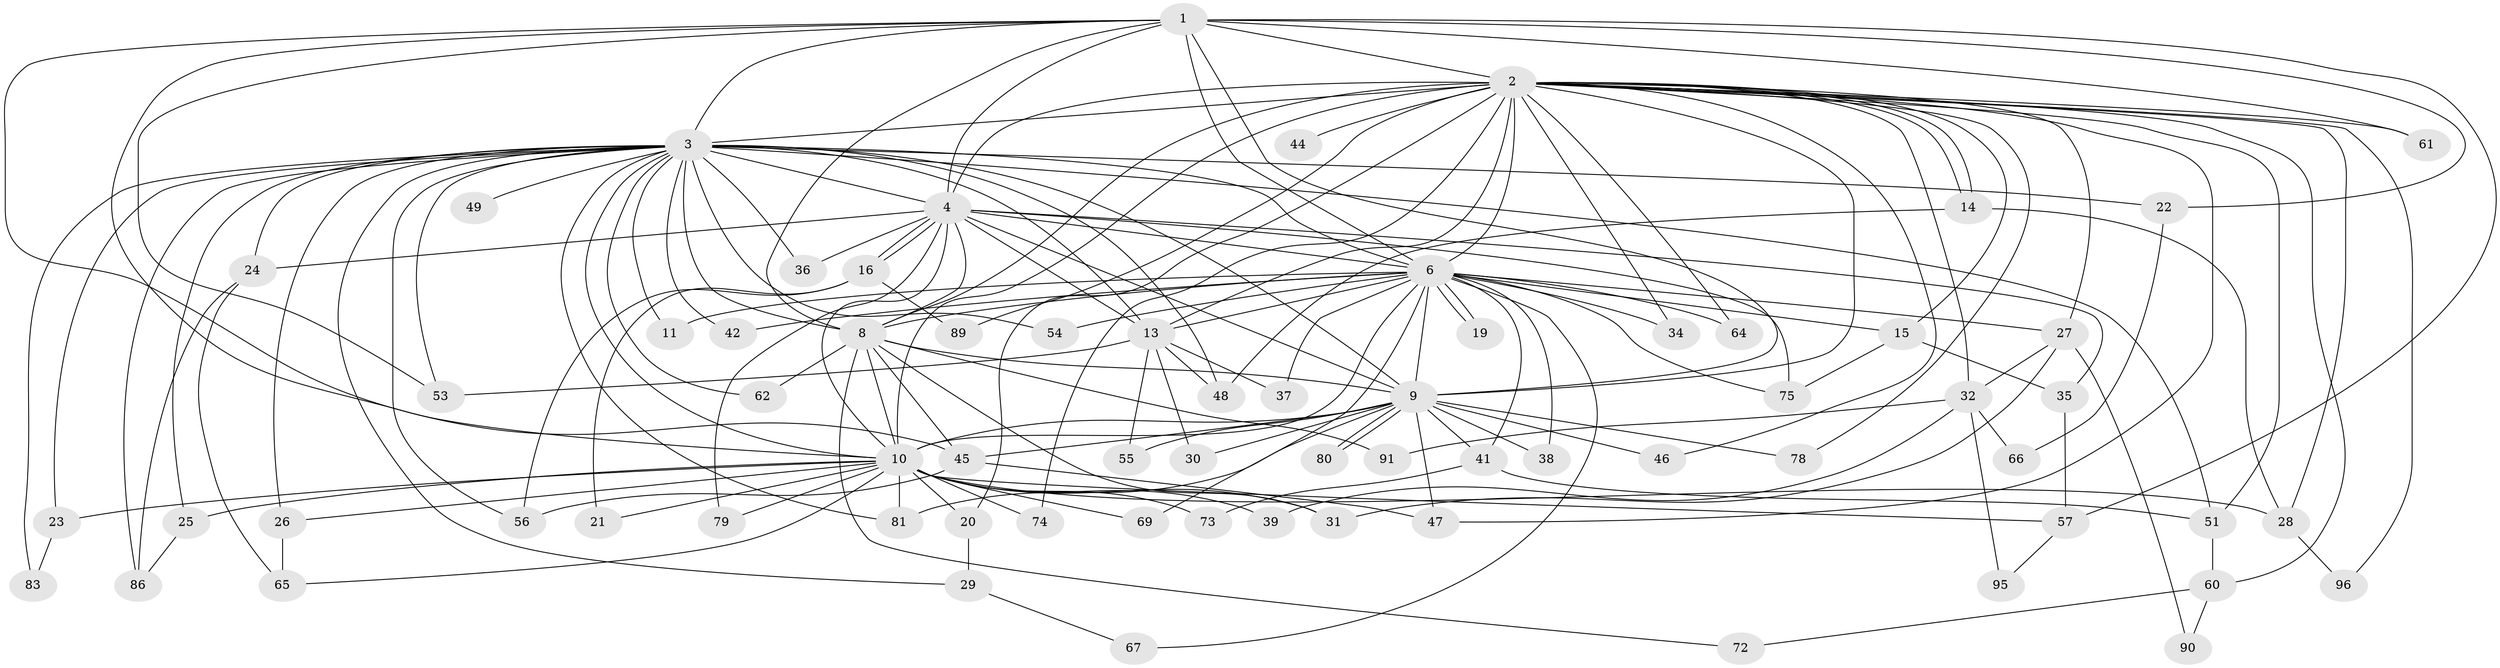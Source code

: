 // original degree distribution, {15: 0.010416666666666666, 19: 0.010416666666666666, 16: 0.020833333333333332, 17: 0.010416666666666666, 24: 0.010416666666666666, 25: 0.010416666666666666, 21: 0.010416666666666666, 22: 0.020833333333333332, 2: 0.5208333333333334, 7: 0.020833333333333332, 9: 0.010416666666666666, 4: 0.07291666666666667, 5: 0.041666666666666664, 3: 0.22916666666666666}
// Generated by graph-tools (version 1.1) at 2025/11/02/27/25 16:11:06]
// undirected, 70 vertices, 165 edges
graph export_dot {
graph [start="1"]
  node [color=gray90,style=filled];
  1 [super="+52"];
  2 [super="+7"];
  3 [super="+5"];
  4 [super="+92"];
  6 [super="+12"];
  8 [super="+17"];
  9 [super="+50"];
  10 [super="+40"];
  11;
  13 [super="+18"];
  14;
  15 [super="+43"];
  16;
  19;
  20;
  21;
  22;
  23;
  24;
  25 [super="+93"];
  26;
  27 [super="+33"];
  28 [super="+76"];
  29;
  30;
  31;
  32 [super="+88"];
  34;
  35;
  36;
  37;
  38;
  39;
  41;
  42;
  44;
  45 [super="+70"];
  46;
  47 [super="+77"];
  48 [super="+58"];
  49;
  51 [super="+85"];
  53 [super="+63"];
  54;
  55;
  56 [super="+87"];
  57 [super="+59"];
  60;
  61;
  62 [super="+82"];
  64;
  65 [super="+68"];
  66;
  67;
  69 [super="+71"];
  72;
  73;
  74;
  75 [super="+94"];
  78;
  79;
  80;
  81 [super="+84"];
  83;
  86;
  89;
  90;
  91;
  95;
  96;
  1 -- 2 [weight=2];
  1 -- 3 [weight=2];
  1 -- 4;
  1 -- 6 [weight=2];
  1 -- 8;
  1 -- 9;
  1 -- 10;
  1 -- 22;
  1 -- 57;
  1 -- 61;
  1 -- 53;
  1 -- 45;
  2 -- 3 [weight=4];
  2 -- 4 [weight=2];
  2 -- 6 [weight=2];
  2 -- 8 [weight=2];
  2 -- 9 [weight=2];
  2 -- 10 [weight=2];
  2 -- 14;
  2 -- 14;
  2 -- 20;
  2 -- 27;
  2 -- 32 [weight=2];
  2 -- 60;
  2 -- 74;
  2 -- 78;
  2 -- 89;
  2 -- 64;
  2 -- 13;
  2 -- 15;
  2 -- 28;
  2 -- 96;
  2 -- 34;
  2 -- 44;
  2 -- 46;
  2 -- 51;
  2 -- 61;
  2 -- 47;
  3 -- 4 [weight=2];
  3 -- 6 [weight=2];
  3 -- 8 [weight=3];
  3 -- 9 [weight=2];
  3 -- 10 [weight=2];
  3 -- 11;
  3 -- 23;
  3 -- 24;
  3 -- 36;
  3 -- 53;
  3 -- 83;
  3 -- 13;
  3 -- 22;
  3 -- 86;
  3 -- 25;
  3 -- 26;
  3 -- 29;
  3 -- 42;
  3 -- 49;
  3 -- 51;
  3 -- 54;
  3 -- 56;
  3 -- 62;
  3 -- 81;
  3 -- 48;
  4 -- 6;
  4 -- 8;
  4 -- 9;
  4 -- 10;
  4 -- 16;
  4 -- 16;
  4 -- 24;
  4 -- 35;
  4 -- 36;
  4 -- 75;
  4 -- 79;
  4 -- 13;
  6 -- 8;
  6 -- 9 [weight=2];
  6 -- 10 [weight=2];
  6 -- 11;
  6 -- 13;
  6 -- 19;
  6 -- 19;
  6 -- 27;
  6 -- 34;
  6 -- 38;
  6 -- 41;
  6 -- 42;
  6 -- 64;
  6 -- 67;
  6 -- 15 [weight=2];
  6 -- 75;
  6 -- 69 [weight=2];
  6 -- 37;
  6 -- 54;
  8 -- 9 [weight=2];
  8 -- 10;
  8 -- 31;
  8 -- 45;
  8 -- 62 [weight=2];
  8 -- 72;
  8 -- 91;
  9 -- 10;
  9 -- 30;
  9 -- 38;
  9 -- 41;
  9 -- 45;
  9 -- 46;
  9 -- 47;
  9 -- 55;
  9 -- 78;
  9 -- 80;
  9 -- 80;
  9 -- 81;
  10 -- 20;
  10 -- 21;
  10 -- 23;
  10 -- 25;
  10 -- 26;
  10 -- 31;
  10 -- 39;
  10 -- 69;
  10 -- 73;
  10 -- 79;
  10 -- 57;
  10 -- 28;
  10 -- 65;
  10 -- 81;
  10 -- 74;
  13 -- 30;
  13 -- 37;
  13 -- 48;
  13 -- 53;
  13 -- 55;
  14 -- 28;
  14 -- 48;
  15 -- 35;
  15 -- 75;
  16 -- 21;
  16 -- 89;
  16 -- 56;
  20 -- 29;
  22 -- 66;
  23 -- 83;
  24 -- 65;
  24 -- 86;
  25 -- 86;
  26 -- 65;
  27 -- 32;
  27 -- 90;
  27 -- 31;
  28 -- 96;
  29 -- 67;
  32 -- 39;
  32 -- 66;
  32 -- 91;
  32 -- 95;
  35 -- 57;
  41 -- 73;
  41 -- 51;
  45 -- 47;
  45 -- 56;
  51 -- 60;
  57 -- 95;
  60 -- 72;
  60 -- 90;
}
